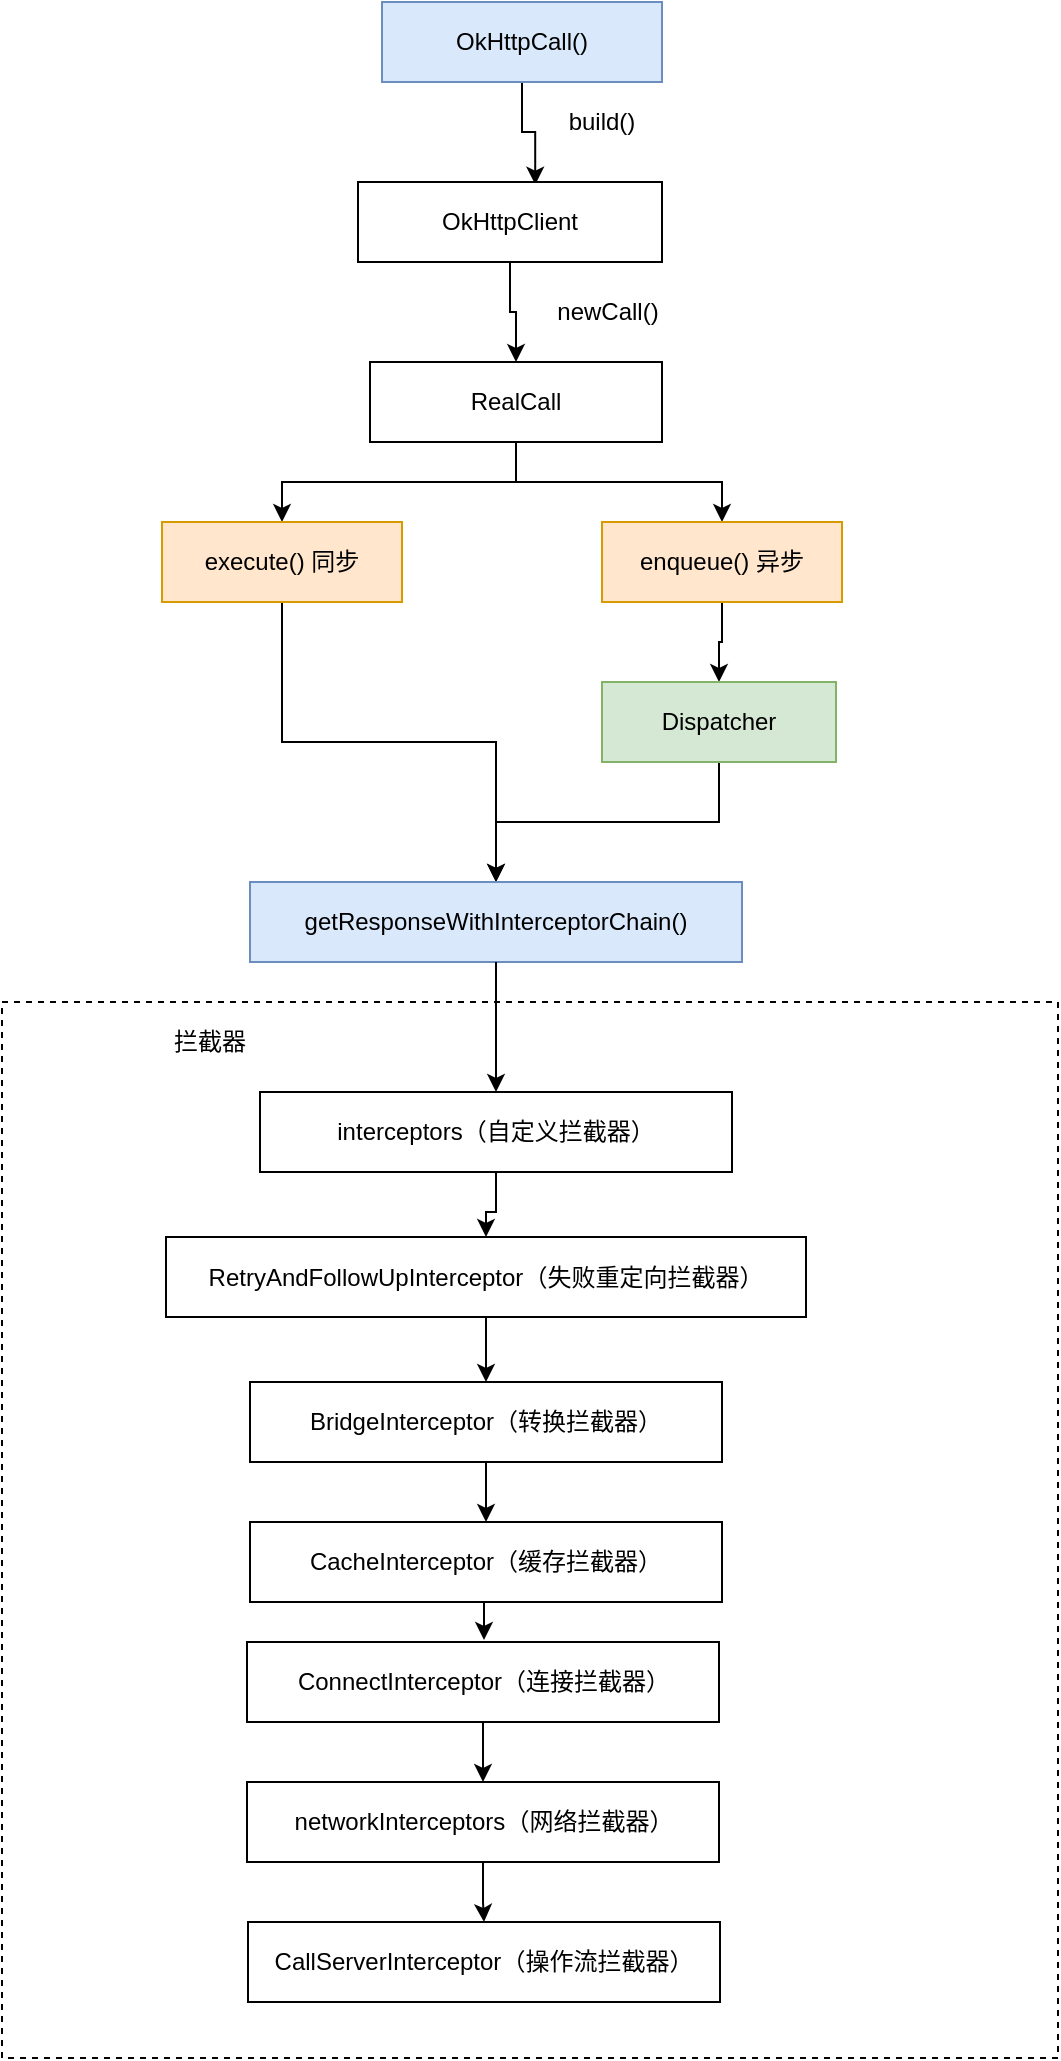 <mxfile version="10.7.6" type="device"><diagram id="h8AJ8nwLxUjsQ7QQ2any" name="Page-1"><mxGraphModel dx="1394" dy="924" grid="1" gridSize="10" guides="1" tooltips="1" connect="1" arrows="1" fold="1" page="1" pageScale="1" pageWidth="827" pageHeight="1169" math="0" shadow="0"><root><mxCell id="0"/><mxCell id="1" parent="0"/><mxCell id="Abf3bFZFvQDBtcodDVNb-3" style="edgeStyle=orthogonalEdgeStyle;rounded=0;orthogonalLoop=1;jettySize=auto;html=1;entryX=0.583;entryY=0.033;entryDx=0;entryDy=0;entryPerimeter=0;" edge="1" parent="1" source="Abf3bFZFvQDBtcodDVNb-1" target="Abf3bFZFvQDBtcodDVNb-2"><mxGeometry relative="1" as="geometry"/></mxCell><mxCell id="Abf3bFZFvQDBtcodDVNb-1" value="OkHttpCall()" style="rounded=0;whiteSpace=wrap;html=1;fillColor=#dae8fc;strokeColor=#6c8ebf;" vertex="1" parent="1"><mxGeometry x="320" y="130" width="140" height="40" as="geometry"/></mxCell><mxCell id="Abf3bFZFvQDBtcodDVNb-6" style="edgeStyle=orthogonalEdgeStyle;rounded=0;orthogonalLoop=1;jettySize=auto;html=1;entryX=0.5;entryY=0;entryDx=0;entryDy=0;" edge="1" parent="1" source="Abf3bFZFvQDBtcodDVNb-2" target="Abf3bFZFvQDBtcodDVNb-5"><mxGeometry relative="1" as="geometry"/></mxCell><mxCell id="Abf3bFZFvQDBtcodDVNb-2" value="OkHttpClient" style="rounded=0;whiteSpace=wrap;html=1;" vertex="1" parent="1"><mxGeometry x="308" y="220" width="152" height="40" as="geometry"/></mxCell><mxCell id="Abf3bFZFvQDBtcodDVNb-4" value="build()" style="text;html=1;strokeColor=none;fillColor=none;align=center;verticalAlign=middle;whiteSpace=wrap;rounded=0;" vertex="1" parent="1"><mxGeometry x="400" y="180" width="60" height="20" as="geometry"/></mxCell><mxCell id="Abf3bFZFvQDBtcodDVNb-15" style="edgeStyle=orthogonalEdgeStyle;rounded=0;orthogonalLoop=1;jettySize=auto;html=1;entryX=0.5;entryY=0;entryDx=0;entryDy=0;" edge="1" parent="1" source="Abf3bFZFvQDBtcodDVNb-5" target="Abf3bFZFvQDBtcodDVNb-8"><mxGeometry relative="1" as="geometry"/></mxCell><mxCell id="Abf3bFZFvQDBtcodDVNb-16" style="edgeStyle=orthogonalEdgeStyle;rounded=0;orthogonalLoop=1;jettySize=auto;html=1;entryX=0.5;entryY=0;entryDx=0;entryDy=0;" edge="1" parent="1" source="Abf3bFZFvQDBtcodDVNb-5" target="Abf3bFZFvQDBtcodDVNb-9"><mxGeometry relative="1" as="geometry"/></mxCell><mxCell id="Abf3bFZFvQDBtcodDVNb-5" value="RealCall" style="rounded=0;whiteSpace=wrap;html=1;" vertex="1" parent="1"><mxGeometry x="314" y="310" width="146" height="40" as="geometry"/></mxCell><mxCell id="Abf3bFZFvQDBtcodDVNb-7" value="newCall()" style="text;html=1;strokeColor=none;fillColor=none;align=center;verticalAlign=middle;whiteSpace=wrap;rounded=0;" vertex="1" parent="1"><mxGeometry x="413" y="275" width="40" height="20" as="geometry"/></mxCell><mxCell id="Abf3bFZFvQDBtcodDVNb-21" style="edgeStyle=orthogonalEdgeStyle;rounded=0;orthogonalLoop=1;jettySize=auto;html=1;" edge="1" parent="1" source="Abf3bFZFvQDBtcodDVNb-8" target="Abf3bFZFvQDBtcodDVNb-19"><mxGeometry relative="1" as="geometry"/></mxCell><mxCell id="Abf3bFZFvQDBtcodDVNb-8" value="execute() 同步" style="rounded=0;whiteSpace=wrap;html=1;fillColor=#ffe6cc;strokeColor=#d79b00;" vertex="1" parent="1"><mxGeometry x="210" y="390" width="120" height="40" as="geometry"/></mxCell><mxCell id="Abf3bFZFvQDBtcodDVNb-18" style="edgeStyle=orthogonalEdgeStyle;rounded=0;orthogonalLoop=1;jettySize=auto;html=1;entryX=0.5;entryY=0;entryDx=0;entryDy=0;" edge="1" parent="1" source="Abf3bFZFvQDBtcodDVNb-9" target="Abf3bFZFvQDBtcodDVNb-17"><mxGeometry relative="1" as="geometry"/></mxCell><mxCell id="Abf3bFZFvQDBtcodDVNb-9" value="enqueue() 异步" style="rounded=0;whiteSpace=wrap;html=1;fillColor=#ffe6cc;strokeColor=#d79b00;" vertex="1" parent="1"><mxGeometry x="430" y="390" width="120" height="40" as="geometry"/></mxCell><mxCell id="Abf3bFZFvQDBtcodDVNb-20" style="edgeStyle=orthogonalEdgeStyle;rounded=0;orthogonalLoop=1;jettySize=auto;html=1;entryX=0.5;entryY=0;entryDx=0;entryDy=0;" edge="1" parent="1" source="Abf3bFZFvQDBtcodDVNb-17" target="Abf3bFZFvQDBtcodDVNb-19"><mxGeometry relative="1" as="geometry"/></mxCell><mxCell id="Abf3bFZFvQDBtcodDVNb-17" value="Dispatcher" style="rounded=0;whiteSpace=wrap;html=1;fillColor=#d5e8d4;strokeColor=#82b366;" vertex="1" parent="1"><mxGeometry x="430" y="470" width="117" height="40" as="geometry"/></mxCell><mxCell id="Abf3bFZFvQDBtcodDVNb-19" value="&lt;pre&gt;&lt;span&gt;&lt;font face=&quot;Helvetica&quot;&gt;getResponseWithInterceptorChain()&lt;/font&gt;&lt;/span&gt;&lt;/pre&gt;" style="rounded=0;whiteSpace=wrap;html=1;fillColor=#dae8fc;strokeColor=#6c8ebf;" vertex="1" parent="1"><mxGeometry x="254" y="570" width="246" height="40" as="geometry"/></mxCell><mxCell id="Abf3bFZFvQDBtcodDVNb-22" value="" style="whiteSpace=wrap;html=1;aspect=fixed;dashed=1;" vertex="1" parent="1"><mxGeometry x="130" y="630" width="528" height="528" as="geometry"/></mxCell><mxCell id="Abf3bFZFvQDBtcodDVNb-31" style="edgeStyle=orthogonalEdgeStyle;rounded=0;orthogonalLoop=1;jettySize=auto;html=1;exitX=0.5;exitY=1;exitDx=0;exitDy=0;" edge="1" parent="1" source="Abf3bFZFvQDBtcodDVNb-23" target="Abf3bFZFvQDBtcodDVNb-25"><mxGeometry relative="1" as="geometry"/></mxCell><mxCell id="Abf3bFZFvQDBtcodDVNb-23" value="&lt;pre&gt;&lt;span&gt;&lt;font face=&quot;Helvetica&quot;&gt;interceptors（自定义拦截器）&lt;/font&gt;&lt;/span&gt;&lt;/pre&gt;" style="rounded=0;whiteSpace=wrap;html=1;" vertex="1" parent="1"><mxGeometry x="259" y="675" width="236" height="40" as="geometry"/></mxCell><mxCell id="Abf3bFZFvQDBtcodDVNb-24" value="拦截器" style="text;html=1;strokeColor=none;fillColor=none;align=center;verticalAlign=middle;whiteSpace=wrap;rounded=0;" vertex="1" parent="1"><mxGeometry x="214" y="640" width="40" height="20" as="geometry"/></mxCell><mxCell id="Abf3bFZFvQDBtcodDVNb-32" style="edgeStyle=orthogonalEdgeStyle;rounded=0;orthogonalLoop=1;jettySize=auto;html=1;entryX=0.5;entryY=0;entryDx=0;entryDy=0;" edge="1" parent="1" source="Abf3bFZFvQDBtcodDVNb-25" target="Abf3bFZFvQDBtcodDVNb-26"><mxGeometry relative="1" as="geometry"/></mxCell><mxCell id="Abf3bFZFvQDBtcodDVNb-25" value="&lt;pre&gt;&lt;font face=&quot;Helvetica&quot;&gt;RetryAndFollowUpInterceptor&lt;span&gt;（失败重定向拦截器）&lt;/span&gt;&lt;/font&gt;&lt;/pre&gt;" style="rounded=0;whiteSpace=wrap;html=1;" vertex="1" parent="1"><mxGeometry x="212" y="747.5" width="320" height="40" as="geometry"/></mxCell><mxCell id="Abf3bFZFvQDBtcodDVNb-33" style="edgeStyle=orthogonalEdgeStyle;rounded=0;orthogonalLoop=1;jettySize=auto;html=1;entryX=0.5;entryY=0;entryDx=0;entryDy=0;" edge="1" parent="1" source="Abf3bFZFvQDBtcodDVNb-26" target="Abf3bFZFvQDBtcodDVNb-27"><mxGeometry relative="1" as="geometry"/></mxCell><mxCell id="Abf3bFZFvQDBtcodDVNb-26" value="&lt;pre&gt;&lt;font face=&quot;Helvetica&quot;&gt;BridgeInterceptor&lt;span&gt;（转换拦截器）&lt;/span&gt;&lt;/font&gt;&lt;/pre&gt;" style="rounded=0;whiteSpace=wrap;html=1;" vertex="1" parent="1"><mxGeometry x="254" y="820" width="236" height="40" as="geometry"/></mxCell><mxCell id="Abf3bFZFvQDBtcodDVNb-34" style="edgeStyle=orthogonalEdgeStyle;rounded=0;orthogonalLoop=1;jettySize=auto;html=1;" edge="1" parent="1"><mxGeometry relative="1" as="geometry"><mxPoint x="372" y="929" as="sourcePoint"/><mxPoint x="371" y="949" as="targetPoint"/></mxGeometry></mxCell><mxCell id="Abf3bFZFvQDBtcodDVNb-27" value="&lt;pre&gt;&lt;font face=&quot;Helvetica&quot;&gt;CacheInterceptor&lt;span&gt;（缓存拦截器）&lt;/span&gt;&lt;/font&gt;&lt;/pre&gt;" style="rounded=0;whiteSpace=wrap;html=1;" vertex="1" parent="1"><mxGeometry x="254" y="890" width="236" height="40" as="geometry"/></mxCell><mxCell id="Abf3bFZFvQDBtcodDVNb-35" style="edgeStyle=orthogonalEdgeStyle;rounded=0;orthogonalLoop=1;jettySize=auto;html=1;entryX=0.5;entryY=0;entryDx=0;entryDy=0;" edge="1" parent="1" source="Abf3bFZFvQDBtcodDVNb-28" target="Abf3bFZFvQDBtcodDVNb-29"><mxGeometry relative="1" as="geometry"/></mxCell><mxCell id="Abf3bFZFvQDBtcodDVNb-28" value="&lt;pre&gt;&lt;font face=&quot;Helvetica&quot;&gt;ConnectInterceptor&lt;span&gt;（连接拦截器）&lt;/span&gt;&lt;/font&gt;&lt;/pre&gt;" style="rounded=0;whiteSpace=wrap;html=1;" vertex="1" parent="1"><mxGeometry x="252.5" y="950" width="236" height="40" as="geometry"/></mxCell><mxCell id="Abf3bFZFvQDBtcodDVNb-36" style="edgeStyle=orthogonalEdgeStyle;rounded=0;orthogonalLoop=1;jettySize=auto;html=1;" edge="1" parent="1" source="Abf3bFZFvQDBtcodDVNb-29" target="Abf3bFZFvQDBtcodDVNb-30"><mxGeometry relative="1" as="geometry"/></mxCell><mxCell id="Abf3bFZFvQDBtcodDVNb-29" value="&lt;pre&gt;&lt;font face=&quot;Helvetica&quot;&gt;networkInterceptors&lt;span&gt;（网络拦截器）&lt;/span&gt;&lt;/font&gt;&lt;/pre&gt;" style="rounded=0;whiteSpace=wrap;html=1;" vertex="1" parent="1"><mxGeometry x="252.5" y="1020" width="236" height="40" as="geometry"/></mxCell><mxCell id="Abf3bFZFvQDBtcodDVNb-30" value="&lt;pre&gt;&lt;font face=&quot;Helvetica&quot;&gt;CallServerInterceptor&lt;span&gt;（操作流拦截器）&lt;/span&gt;&lt;/font&gt;&lt;/pre&gt;" style="rounded=0;whiteSpace=wrap;html=1;" vertex="1" parent="1"><mxGeometry x="253" y="1090" width="236" height="40" as="geometry"/></mxCell><mxCell id="Abf3bFZFvQDBtcodDVNb-37" style="edgeStyle=orthogonalEdgeStyle;rounded=0;orthogonalLoop=1;jettySize=auto;html=1;entryX=0.5;entryY=0;entryDx=0;entryDy=0;" edge="1" parent="1" source="Abf3bFZFvQDBtcodDVNb-19" target="Abf3bFZFvQDBtcodDVNb-23"><mxGeometry relative="1" as="geometry"/></mxCell></root></mxGraphModel></diagram></mxfile>